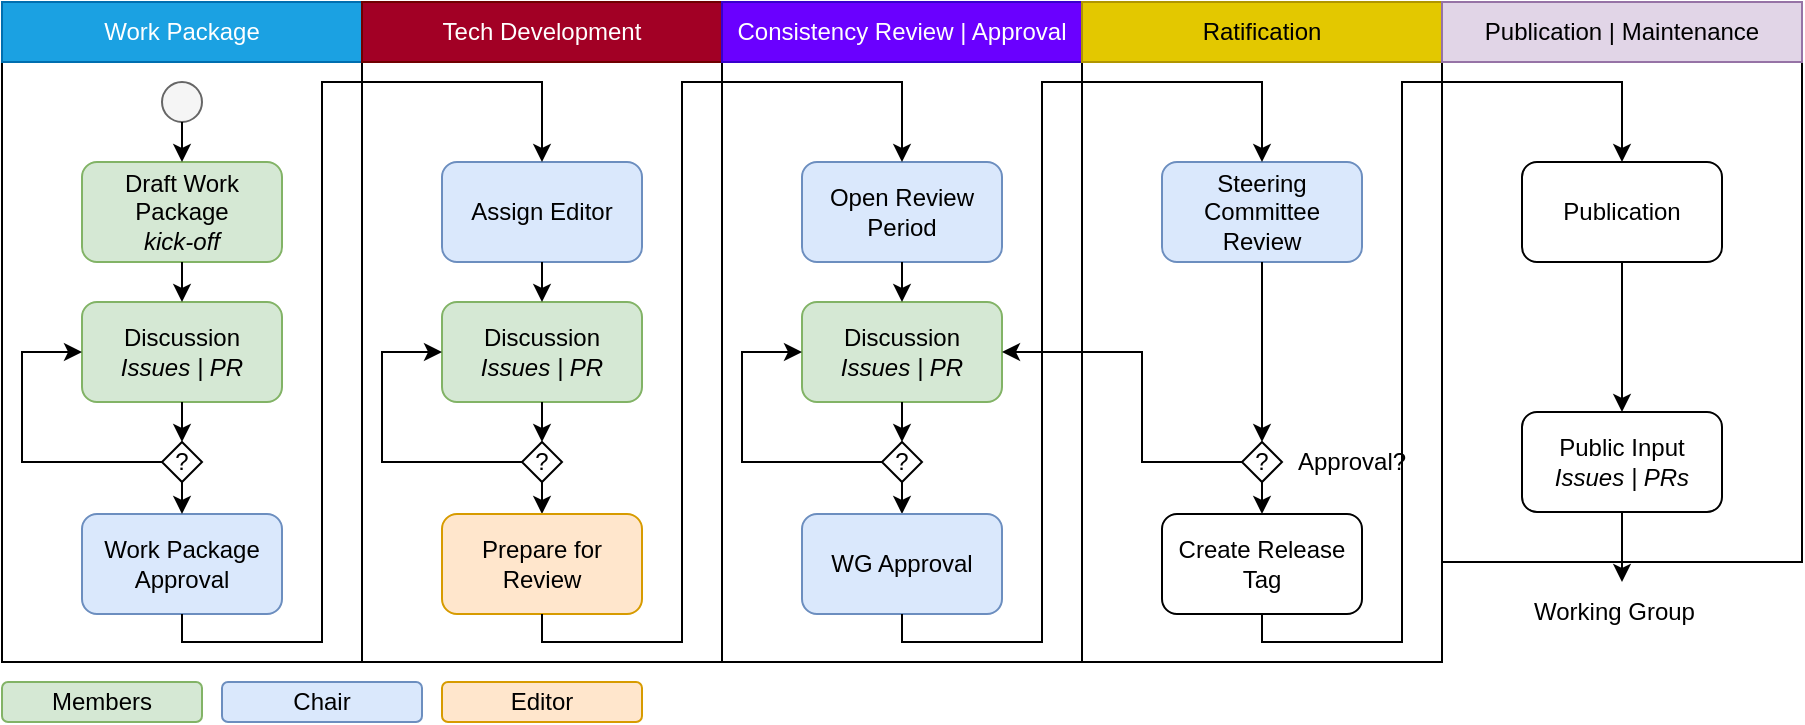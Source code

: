 <mxfile version="22.1.3" type="device">
  <diagram name="Page-1" id="s5MnbTdfENjX18wfYG56">
    <mxGraphModel dx="1434" dy="894" grid="1" gridSize="10" guides="1" tooltips="1" connect="1" arrows="1" fold="1" page="1" pageScale="1" pageWidth="827" pageHeight="1169" math="0" shadow="0">
      <root>
        <mxCell id="0" />
        <mxCell id="1" parent="0" />
        <mxCell id="cJks_lt1kCO7m_ns_HRm-1" value="" style="rounded=0;whiteSpace=wrap;html=1;" vertex="1" parent="1">
          <mxGeometry x="20" y="50" width="180" height="330" as="geometry" />
        </mxCell>
        <mxCell id="cJks_lt1kCO7m_ns_HRm-2" value="" style="rounded=0;whiteSpace=wrap;html=1;" vertex="1" parent="1">
          <mxGeometry x="200" y="50" width="180" height="330" as="geometry" />
        </mxCell>
        <mxCell id="cJks_lt1kCO7m_ns_HRm-3" value="" style="rounded=0;whiteSpace=wrap;html=1;" vertex="1" parent="1">
          <mxGeometry x="380" y="50" width="180" height="330" as="geometry" />
        </mxCell>
        <mxCell id="cJks_lt1kCO7m_ns_HRm-4" value="" style="rounded=0;whiteSpace=wrap;html=1;" vertex="1" parent="1">
          <mxGeometry x="560" y="50" width="180" height="330" as="geometry" />
        </mxCell>
        <mxCell id="cJks_lt1kCO7m_ns_HRm-5" value="" style="rounded=0;whiteSpace=wrap;html=1;" vertex="1" parent="1">
          <mxGeometry x="740" y="50" width="180" height="280" as="geometry" />
        </mxCell>
        <mxCell id="cJks_lt1kCO7m_ns_HRm-10" value="Work Package" style="rounded=0;whiteSpace=wrap;html=1;fillColor=#1ba1e2;strokeColor=#006EAF;fontColor=#ffffff;" vertex="1" parent="1">
          <mxGeometry x="20" y="50" width="180" height="30" as="geometry" />
        </mxCell>
        <mxCell id="cJks_lt1kCO7m_ns_HRm-11" value="Tech Development" style="rounded=0;whiteSpace=wrap;html=1;fillColor=#a20025;strokeColor=#6F0000;fontColor=#ffffff;" vertex="1" parent="1">
          <mxGeometry x="200" y="50" width="180" height="30" as="geometry" />
        </mxCell>
        <mxCell id="cJks_lt1kCO7m_ns_HRm-12" value="Consistency Review | Approval" style="rounded=0;whiteSpace=wrap;html=1;fillColor=#6a00ff;strokeColor=#3700CC;fontColor=#ffffff;" vertex="1" parent="1">
          <mxGeometry x="380" y="50" width="180" height="30" as="geometry" />
        </mxCell>
        <mxCell id="cJks_lt1kCO7m_ns_HRm-13" value="Ratification" style="rounded=0;whiteSpace=wrap;html=1;fillColor=#e3c800;strokeColor=#B09500;fontColor=#000000;" vertex="1" parent="1">
          <mxGeometry x="560" y="50" width="180" height="30" as="geometry" />
        </mxCell>
        <mxCell id="cJks_lt1kCO7m_ns_HRm-14" value="Publication | Maintenance" style="rounded=0;whiteSpace=wrap;html=1;fillColor=#e1d5e7;strokeColor=#9673a6;" vertex="1" parent="1">
          <mxGeometry x="740" y="50" width="180" height="30" as="geometry" />
        </mxCell>
        <mxCell id="cJks_lt1kCO7m_ns_HRm-15" value="" style="ellipse;whiteSpace=wrap;html=1;fillColor=#f5f5f5;fontColor=#333333;strokeColor=#666666;" vertex="1" parent="1">
          <mxGeometry x="100" y="90" width="20" height="20" as="geometry" />
        </mxCell>
        <mxCell id="cJks_lt1kCO7m_ns_HRm-16" value="&lt;div&gt;Draft Work Package&lt;/div&gt;&lt;div&gt;&lt;i&gt;kick-off&lt;/i&gt;&lt;br&gt;&lt;/div&gt;" style="rounded=1;whiteSpace=wrap;html=1;fillColor=#d5e8d4;strokeColor=#82b366;" vertex="1" parent="1">
          <mxGeometry x="60" y="130" width="100" height="50" as="geometry" />
        </mxCell>
        <mxCell id="cJks_lt1kCO7m_ns_HRm-18" value="&lt;div&gt;Discussion&lt;/div&gt;&lt;div&gt;&lt;i&gt;Issues | PR&lt;/i&gt;&lt;br&gt;&lt;/div&gt;" style="rounded=1;whiteSpace=wrap;html=1;fillColor=#d5e8d4;strokeColor=#82b366;" vertex="1" parent="1">
          <mxGeometry x="60" y="200" width="100" height="50" as="geometry" />
        </mxCell>
        <mxCell id="cJks_lt1kCO7m_ns_HRm-19" value="Work Package Approval" style="rounded=1;whiteSpace=wrap;html=1;fillColor=#dae8fc;strokeColor=#6c8ebf;" vertex="1" parent="1">
          <mxGeometry x="60" y="306" width="100" height="50" as="geometry" />
        </mxCell>
        <mxCell id="cJks_lt1kCO7m_ns_HRm-20" value="" style="endArrow=classic;html=1;rounded=0;exitX=0.5;exitY=1;exitDx=0;exitDy=0;entryX=0.5;entryY=0;entryDx=0;entryDy=0;" edge="1" parent="1" source="cJks_lt1kCO7m_ns_HRm-15" target="cJks_lt1kCO7m_ns_HRm-16">
          <mxGeometry width="50" height="50" relative="1" as="geometry">
            <mxPoint x="390" y="400" as="sourcePoint" />
            <mxPoint x="440" y="350" as="targetPoint" />
          </mxGeometry>
        </mxCell>
        <mxCell id="cJks_lt1kCO7m_ns_HRm-21" value="" style="endArrow=classic;html=1;rounded=0;exitX=0.5;exitY=1;exitDx=0;exitDy=0;" edge="1" parent="1" source="cJks_lt1kCO7m_ns_HRm-16">
          <mxGeometry width="50" height="50" relative="1" as="geometry">
            <mxPoint x="100" y="500" as="sourcePoint" />
            <mxPoint x="110" y="200" as="targetPoint" />
          </mxGeometry>
        </mxCell>
        <mxCell id="cJks_lt1kCO7m_ns_HRm-22" value="?" style="rhombus;whiteSpace=wrap;html=1;" vertex="1" parent="1">
          <mxGeometry x="100" y="270" width="20" height="20" as="geometry" />
        </mxCell>
        <mxCell id="cJks_lt1kCO7m_ns_HRm-23" value="" style="endArrow=classic;html=1;rounded=0;exitX=0.5;exitY=1;exitDx=0;exitDy=0;entryX=0.5;entryY=0;entryDx=0;entryDy=0;" edge="1" parent="1" source="cJks_lt1kCO7m_ns_HRm-18" target="cJks_lt1kCO7m_ns_HRm-22">
          <mxGeometry width="50" height="50" relative="1" as="geometry">
            <mxPoint x="390" y="400" as="sourcePoint" />
            <mxPoint x="440" y="350" as="targetPoint" />
          </mxGeometry>
        </mxCell>
        <mxCell id="cJks_lt1kCO7m_ns_HRm-24" value="" style="endArrow=classic;html=1;rounded=0;exitX=0;exitY=0.5;exitDx=0;exitDy=0;entryX=0;entryY=0.5;entryDx=0;entryDy=0;" edge="1" parent="1" source="cJks_lt1kCO7m_ns_HRm-22" target="cJks_lt1kCO7m_ns_HRm-18">
          <mxGeometry width="50" height="50" relative="1" as="geometry">
            <mxPoint x="390" y="400" as="sourcePoint" />
            <mxPoint x="440" y="350" as="targetPoint" />
            <Array as="points">
              <mxPoint x="30" y="280" />
              <mxPoint x="30" y="225" />
            </Array>
          </mxGeometry>
        </mxCell>
        <mxCell id="cJks_lt1kCO7m_ns_HRm-25" value="" style="endArrow=classic;html=1;rounded=0;exitX=0.5;exitY=1;exitDx=0;exitDy=0;" edge="1" parent="1" source="cJks_lt1kCO7m_ns_HRm-22" target="cJks_lt1kCO7m_ns_HRm-19">
          <mxGeometry width="50" height="50" relative="1" as="geometry">
            <mxPoint x="390" y="400" as="sourcePoint" />
            <mxPoint x="440" y="350" as="targetPoint" />
          </mxGeometry>
        </mxCell>
        <mxCell id="cJks_lt1kCO7m_ns_HRm-26" value="&lt;div&gt;Assign Editor&lt;/div&gt;" style="rounded=1;whiteSpace=wrap;html=1;fillColor=#dae8fc;strokeColor=#6c8ebf;" vertex="1" parent="1">
          <mxGeometry x="240" y="130" width="100" height="50" as="geometry" />
        </mxCell>
        <mxCell id="cJks_lt1kCO7m_ns_HRm-27" value="" style="endArrow=classic;html=1;rounded=0;exitX=0.5;exitY=1;exitDx=0;exitDy=0;entryX=0.5;entryY=0;entryDx=0;entryDy=0;" edge="1" parent="1" source="cJks_lt1kCO7m_ns_HRm-19" target="cJks_lt1kCO7m_ns_HRm-26">
          <mxGeometry width="50" height="50" relative="1" as="geometry">
            <mxPoint x="390" y="370" as="sourcePoint" />
            <mxPoint x="440" y="320" as="targetPoint" />
            <Array as="points">
              <mxPoint x="110" y="370" />
              <mxPoint x="180" y="370" />
              <mxPoint x="180" y="90" />
              <mxPoint x="290" y="90" />
            </Array>
          </mxGeometry>
        </mxCell>
        <mxCell id="cJks_lt1kCO7m_ns_HRm-28" value="&lt;div&gt;Discussion&lt;/div&gt;&lt;div&gt;&lt;i&gt;Issues | PR&lt;/i&gt;&lt;br&gt;&lt;/div&gt;" style="rounded=1;whiteSpace=wrap;html=1;fillColor=#d5e8d4;strokeColor=#82b366;" vertex="1" parent="1">
          <mxGeometry x="240" y="200" width="100" height="50" as="geometry" />
        </mxCell>
        <mxCell id="cJks_lt1kCO7m_ns_HRm-29" value="?" style="rhombus;whiteSpace=wrap;html=1;" vertex="1" parent="1">
          <mxGeometry x="280" y="270" width="20" height="20" as="geometry" />
        </mxCell>
        <mxCell id="cJks_lt1kCO7m_ns_HRm-30" value="" style="endArrow=classic;html=1;rounded=0;exitX=0.5;exitY=1;exitDx=0;exitDy=0;entryX=0.5;entryY=0;entryDx=0;entryDy=0;" edge="1" parent="1" source="cJks_lt1kCO7m_ns_HRm-28" target="cJks_lt1kCO7m_ns_HRm-29">
          <mxGeometry width="50" height="50" relative="1" as="geometry">
            <mxPoint x="570" y="400" as="sourcePoint" />
            <mxPoint x="620" y="350" as="targetPoint" />
          </mxGeometry>
        </mxCell>
        <mxCell id="cJks_lt1kCO7m_ns_HRm-31" value="" style="endArrow=classic;html=1;rounded=0;exitX=0;exitY=0.5;exitDx=0;exitDy=0;entryX=0;entryY=0.5;entryDx=0;entryDy=0;" edge="1" parent="1" source="cJks_lt1kCO7m_ns_HRm-29" target="cJks_lt1kCO7m_ns_HRm-28">
          <mxGeometry width="50" height="50" relative="1" as="geometry">
            <mxPoint x="570" y="400" as="sourcePoint" />
            <mxPoint x="620" y="350" as="targetPoint" />
            <Array as="points">
              <mxPoint x="210" y="280" />
              <mxPoint x="210" y="225" />
            </Array>
          </mxGeometry>
        </mxCell>
        <mxCell id="cJks_lt1kCO7m_ns_HRm-32" value="" style="endArrow=classic;html=1;rounded=0;exitX=0.5;exitY=1;exitDx=0;exitDy=0;" edge="1" parent="1" source="cJks_lt1kCO7m_ns_HRm-29">
          <mxGeometry width="50" height="50" relative="1" as="geometry">
            <mxPoint x="570" y="400" as="sourcePoint" />
            <mxPoint x="290" y="306" as="targetPoint" />
          </mxGeometry>
        </mxCell>
        <mxCell id="cJks_lt1kCO7m_ns_HRm-33" value="" style="endArrow=classic;html=1;rounded=0;exitX=0.5;exitY=1;exitDx=0;exitDy=0;" edge="1" parent="1" source="cJks_lt1kCO7m_ns_HRm-26" target="cJks_lt1kCO7m_ns_HRm-28">
          <mxGeometry width="50" height="50" relative="1" as="geometry">
            <mxPoint x="390" y="370" as="sourcePoint" />
            <mxPoint x="440" y="320" as="targetPoint" />
          </mxGeometry>
        </mxCell>
        <mxCell id="cJks_lt1kCO7m_ns_HRm-34" value="Prepare for Review" style="rounded=1;whiteSpace=wrap;html=1;fillColor=#ffe6cc;strokeColor=#d79b00;" vertex="1" parent="1">
          <mxGeometry x="240" y="306" width="100" height="50" as="geometry" />
        </mxCell>
        <mxCell id="cJks_lt1kCO7m_ns_HRm-35" value="Open Review Period" style="rounded=1;whiteSpace=wrap;html=1;fillColor=#dae8fc;strokeColor=#6c8ebf;" vertex="1" parent="1">
          <mxGeometry x="420" y="130" width="100" height="50" as="geometry" />
        </mxCell>
        <mxCell id="cJks_lt1kCO7m_ns_HRm-36" value="" style="endArrow=classic;html=1;rounded=0;exitX=0.5;exitY=1;exitDx=0;exitDy=0;entryX=0.5;entryY=0;entryDx=0;entryDy=0;" edge="1" parent="1">
          <mxGeometry width="50" height="50" relative="1" as="geometry">
            <mxPoint x="290" y="356" as="sourcePoint" />
            <mxPoint x="470" y="130" as="targetPoint" />
            <Array as="points">
              <mxPoint x="290" y="370" />
              <mxPoint x="360" y="370" />
              <mxPoint x="360" y="90" />
              <mxPoint x="470" y="90" />
            </Array>
          </mxGeometry>
        </mxCell>
        <mxCell id="cJks_lt1kCO7m_ns_HRm-37" value="&lt;div&gt;Discussion&lt;/div&gt;&lt;div&gt;&lt;i&gt;Issues | PR&lt;/i&gt;&lt;br&gt;&lt;/div&gt;" style="rounded=1;whiteSpace=wrap;html=1;fillColor=#d5e8d4;strokeColor=#82b366;" vertex="1" parent="1">
          <mxGeometry x="420" y="200" width="100" height="50" as="geometry" />
        </mxCell>
        <mxCell id="cJks_lt1kCO7m_ns_HRm-38" value="?" style="rhombus;whiteSpace=wrap;html=1;" vertex="1" parent="1">
          <mxGeometry x="460" y="270" width="20" height="20" as="geometry" />
        </mxCell>
        <mxCell id="cJks_lt1kCO7m_ns_HRm-39" value="" style="endArrow=classic;html=1;rounded=0;exitX=0.5;exitY=1;exitDx=0;exitDy=0;entryX=0.5;entryY=0;entryDx=0;entryDy=0;" edge="1" parent="1" source="cJks_lt1kCO7m_ns_HRm-37" target="cJks_lt1kCO7m_ns_HRm-38">
          <mxGeometry width="50" height="50" relative="1" as="geometry">
            <mxPoint x="750" y="400" as="sourcePoint" />
            <mxPoint x="800" y="350" as="targetPoint" />
          </mxGeometry>
        </mxCell>
        <mxCell id="cJks_lt1kCO7m_ns_HRm-40" value="" style="endArrow=classic;html=1;rounded=0;exitX=0;exitY=0.5;exitDx=0;exitDy=0;entryX=0;entryY=0.5;entryDx=0;entryDy=0;" edge="1" parent="1" source="cJks_lt1kCO7m_ns_HRm-38" target="cJks_lt1kCO7m_ns_HRm-37">
          <mxGeometry width="50" height="50" relative="1" as="geometry">
            <mxPoint x="750" y="400" as="sourcePoint" />
            <mxPoint x="800" y="350" as="targetPoint" />
            <Array as="points">
              <mxPoint x="390" y="280" />
              <mxPoint x="390" y="225" />
            </Array>
          </mxGeometry>
        </mxCell>
        <mxCell id="cJks_lt1kCO7m_ns_HRm-41" value="" style="endArrow=classic;html=1;rounded=0;exitX=0.5;exitY=1;exitDx=0;exitDy=0;" edge="1" parent="1" source="cJks_lt1kCO7m_ns_HRm-38">
          <mxGeometry width="50" height="50" relative="1" as="geometry">
            <mxPoint x="750" y="400" as="sourcePoint" />
            <mxPoint x="470" y="306" as="targetPoint" />
          </mxGeometry>
        </mxCell>
        <mxCell id="cJks_lt1kCO7m_ns_HRm-42" value="" style="endArrow=classic;html=1;rounded=0;exitX=0.5;exitY=1;exitDx=0;exitDy=0;" edge="1" parent="1" source="cJks_lt1kCO7m_ns_HRm-35" target="cJks_lt1kCO7m_ns_HRm-37">
          <mxGeometry width="50" height="50" relative="1" as="geometry">
            <mxPoint x="390" y="370" as="sourcePoint" />
            <mxPoint x="440" y="320" as="targetPoint" />
          </mxGeometry>
        </mxCell>
        <mxCell id="cJks_lt1kCO7m_ns_HRm-43" value="&lt;div&gt;WG Approval&lt;/div&gt;" style="rounded=1;whiteSpace=wrap;html=1;fillColor=#dae8fc;strokeColor=#6c8ebf;" vertex="1" parent="1">
          <mxGeometry x="420" y="306" width="100" height="50" as="geometry" />
        </mxCell>
        <mxCell id="cJks_lt1kCO7m_ns_HRm-44" value="&lt;div&gt;Steering Committee&lt;/div&gt;&lt;div&gt;Review&lt;br&gt;&lt;/div&gt;" style="rounded=1;whiteSpace=wrap;html=1;fillColor=#dae8fc;strokeColor=#6c8ebf;" vertex="1" parent="1">
          <mxGeometry x="600" y="130" width="100" height="50" as="geometry" />
        </mxCell>
        <mxCell id="cJks_lt1kCO7m_ns_HRm-45" value="" style="endArrow=classic;html=1;rounded=0;exitX=0.5;exitY=1;exitDx=0;exitDy=0;entryX=0.5;entryY=0;entryDx=0;entryDy=0;" edge="1" parent="1">
          <mxGeometry width="50" height="50" relative="1" as="geometry">
            <mxPoint x="470" y="356" as="sourcePoint" />
            <mxPoint x="650" y="130" as="targetPoint" />
            <Array as="points">
              <mxPoint x="470" y="370" />
              <mxPoint x="540" y="370" />
              <mxPoint x="540" y="90" />
              <mxPoint x="650" y="90" />
            </Array>
          </mxGeometry>
        </mxCell>
        <mxCell id="cJks_lt1kCO7m_ns_HRm-46" value="?" style="rhombus;whiteSpace=wrap;html=1;" vertex="1" parent="1">
          <mxGeometry x="640" y="270" width="20" height="20" as="geometry" />
        </mxCell>
        <mxCell id="cJks_lt1kCO7m_ns_HRm-47" value="Approval?" style="text;strokeColor=none;fillColor=none;align=left;verticalAlign=middle;spacingLeft=4;spacingRight=4;overflow=hidden;points=[[0,0.5],[1,0.5]];portConstraint=eastwest;rotatable=0;whiteSpace=wrap;html=1;" vertex="1" parent="1">
          <mxGeometry x="662" y="265" width="80" height="30" as="geometry" />
        </mxCell>
        <mxCell id="cJks_lt1kCO7m_ns_HRm-48" value="" style="endArrow=classic;html=1;rounded=0;entryX=0.5;entryY=0;entryDx=0;entryDy=0;exitX=0.5;exitY=1;exitDx=0;exitDy=0;" edge="1" parent="1" source="cJks_lt1kCO7m_ns_HRm-44" target="cJks_lt1kCO7m_ns_HRm-46">
          <mxGeometry width="50" height="50" relative="1" as="geometry">
            <mxPoint x="390" y="370" as="sourcePoint" />
            <mxPoint x="440" y="320" as="targetPoint" />
          </mxGeometry>
        </mxCell>
        <mxCell id="cJks_lt1kCO7m_ns_HRm-49" value="" style="endArrow=classic;html=1;rounded=0;exitX=0;exitY=0.5;exitDx=0;exitDy=0;entryX=1;entryY=0.5;entryDx=0;entryDy=0;" edge="1" parent="1" source="cJks_lt1kCO7m_ns_HRm-46" target="cJks_lt1kCO7m_ns_HRm-37">
          <mxGeometry width="50" height="50" relative="1" as="geometry">
            <mxPoint x="390" y="370" as="sourcePoint" />
            <mxPoint x="440" y="320" as="targetPoint" />
            <Array as="points">
              <mxPoint x="590" y="280" />
              <mxPoint x="590" y="225" />
            </Array>
          </mxGeometry>
        </mxCell>
        <mxCell id="cJks_lt1kCO7m_ns_HRm-50" value="&lt;div&gt;Create Release Tag&lt;br&gt;&lt;/div&gt;" style="rounded=1;whiteSpace=wrap;html=1;" vertex="1" parent="1">
          <mxGeometry x="600" y="306" width="100" height="50" as="geometry" />
        </mxCell>
        <mxCell id="cJks_lt1kCO7m_ns_HRm-51" value="&lt;div&gt;Publication&lt;br&gt;&lt;/div&gt;" style="rounded=1;whiteSpace=wrap;html=1;" vertex="1" parent="1">
          <mxGeometry x="780" y="130" width="100" height="50" as="geometry" />
        </mxCell>
        <mxCell id="cJks_lt1kCO7m_ns_HRm-52" value="&lt;div&gt;Public Input&lt;/div&gt;&lt;div&gt;&lt;i&gt;Issues | PRs&lt;/i&gt;&lt;br&gt;&lt;/div&gt;" style="rounded=1;whiteSpace=wrap;html=1;" vertex="1" parent="1">
          <mxGeometry x="780" y="255" width="100" height="50" as="geometry" />
        </mxCell>
        <mxCell id="cJks_lt1kCO7m_ns_HRm-53" value="Working Group" style="text;strokeColor=none;fillColor=none;align=left;verticalAlign=middle;spacingLeft=4;spacingRight=4;overflow=hidden;points=[[0,0.5],[1,0.5]];portConstraint=eastwest;rotatable=0;whiteSpace=wrap;html=1;" vertex="1" parent="1">
          <mxGeometry x="780" y="340" width="100" height="30" as="geometry" />
        </mxCell>
        <mxCell id="cJks_lt1kCO7m_ns_HRm-54" value="" style="endArrow=classic;html=1;rounded=0;exitX=0.5;exitY=1;exitDx=0;exitDy=0;entryX=0.5;entryY=0;entryDx=0;entryDy=0;" edge="1" parent="1">
          <mxGeometry width="50" height="50" relative="1" as="geometry">
            <mxPoint x="650" y="356" as="sourcePoint" />
            <mxPoint x="830" y="130" as="targetPoint" />
            <Array as="points">
              <mxPoint x="650" y="370" />
              <mxPoint x="720" y="370" />
              <mxPoint x="720" y="90" />
              <mxPoint x="830" y="90" />
            </Array>
          </mxGeometry>
        </mxCell>
        <mxCell id="cJks_lt1kCO7m_ns_HRm-55" value="" style="endArrow=classic;html=1;rounded=0;exitX=0.5;exitY=1;exitDx=0;exitDy=0;" edge="1" parent="1" source="cJks_lt1kCO7m_ns_HRm-52" target="cJks_lt1kCO7m_ns_HRm-53">
          <mxGeometry width="50" height="50" relative="1" as="geometry">
            <mxPoint x="390" y="370" as="sourcePoint" />
            <mxPoint x="440" y="320" as="targetPoint" />
          </mxGeometry>
        </mxCell>
        <mxCell id="cJks_lt1kCO7m_ns_HRm-56" value="" style="endArrow=classic;html=1;rounded=0;exitX=0.5;exitY=1;exitDx=0;exitDy=0;entryX=0.5;entryY=0;entryDx=0;entryDy=0;" edge="1" parent="1" source="cJks_lt1kCO7m_ns_HRm-51" target="cJks_lt1kCO7m_ns_HRm-52">
          <mxGeometry width="50" height="50" relative="1" as="geometry">
            <mxPoint x="390" y="370" as="sourcePoint" />
            <mxPoint x="440" y="320" as="targetPoint" />
          </mxGeometry>
        </mxCell>
        <mxCell id="cJks_lt1kCO7m_ns_HRm-57" value="Members" style="rounded=1;whiteSpace=wrap;html=1;fillColor=#d5e8d4;strokeColor=#82b366;" vertex="1" parent="1">
          <mxGeometry x="20" y="390" width="100" height="20" as="geometry" />
        </mxCell>
        <mxCell id="cJks_lt1kCO7m_ns_HRm-58" value="Chair" style="rounded=1;whiteSpace=wrap;html=1;fillColor=#dae8fc;strokeColor=#6c8ebf;" vertex="1" parent="1">
          <mxGeometry x="130" y="390" width="100" height="20" as="geometry" />
        </mxCell>
        <mxCell id="cJks_lt1kCO7m_ns_HRm-59" value="Editor" style="rounded=1;whiteSpace=wrap;html=1;fillColor=#ffe6cc;strokeColor=#d79b00;" vertex="1" parent="1">
          <mxGeometry x="240" y="390" width="100" height="20" as="geometry" />
        </mxCell>
        <mxCell id="cJks_lt1kCO7m_ns_HRm-60" value="" style="endArrow=classic;html=1;rounded=0;entryX=0.5;entryY=0;entryDx=0;entryDy=0;exitX=0.5;exitY=1;exitDx=0;exitDy=0;" edge="1" parent="1" source="cJks_lt1kCO7m_ns_HRm-46" target="cJks_lt1kCO7m_ns_HRm-50">
          <mxGeometry width="50" height="50" relative="1" as="geometry">
            <mxPoint x="390" y="370" as="sourcePoint" />
            <mxPoint x="440" y="320" as="targetPoint" />
          </mxGeometry>
        </mxCell>
      </root>
    </mxGraphModel>
  </diagram>
</mxfile>
